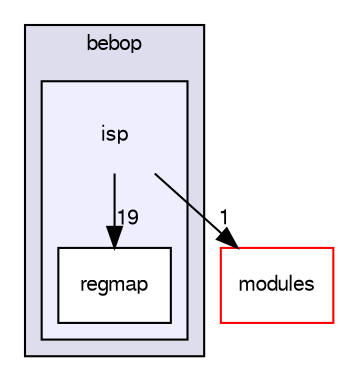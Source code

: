digraph "sw/airborne/boards/bebop/isp" {
  compound=true
  node [ fontsize="10", fontname="FreeSans"];
  edge [ labelfontsize="10", labelfontname="FreeSans"];
  subgraph clusterdir_1e1e24cfb731b3b06114ecddfd068653 {
    graph [ bgcolor="#ddddee", pencolor="black", label="bebop" fontname="FreeSans", fontsize="10", URL="dir_1e1e24cfb731b3b06114ecddfd068653.html"]
  subgraph clusterdir_c07eb852c9f79e837d0b9066de75ee0f {
    graph [ bgcolor="#eeeeff", pencolor="black", label="" URL="dir_c07eb852c9f79e837d0b9066de75ee0f.html"];
    dir_c07eb852c9f79e837d0b9066de75ee0f [shape=plaintext label="isp"];
    dir_134a3226e0974a17ae5cfaf84863463c [shape=box label="regmap" color="black" fillcolor="white" style="filled" URL="dir_134a3226e0974a17ae5cfaf84863463c.html"];
  }
  }
  dir_c2abcdd6ccb39c3582929c0e3f5651c2 [shape=box label="modules" fillcolor="white" style="filled" color="red" URL="dir_c2abcdd6ccb39c3582929c0e3f5651c2.html"];
  dir_c07eb852c9f79e837d0b9066de75ee0f->dir_134a3226e0974a17ae5cfaf84863463c [headlabel="19", labeldistance=1.5 headhref="dir_000089_000090.html"];
  dir_c07eb852c9f79e837d0b9066de75ee0f->dir_c2abcdd6ccb39c3582929c0e3f5651c2 [headlabel="1", labeldistance=1.5 headhref="dir_000089_000031.html"];
}
